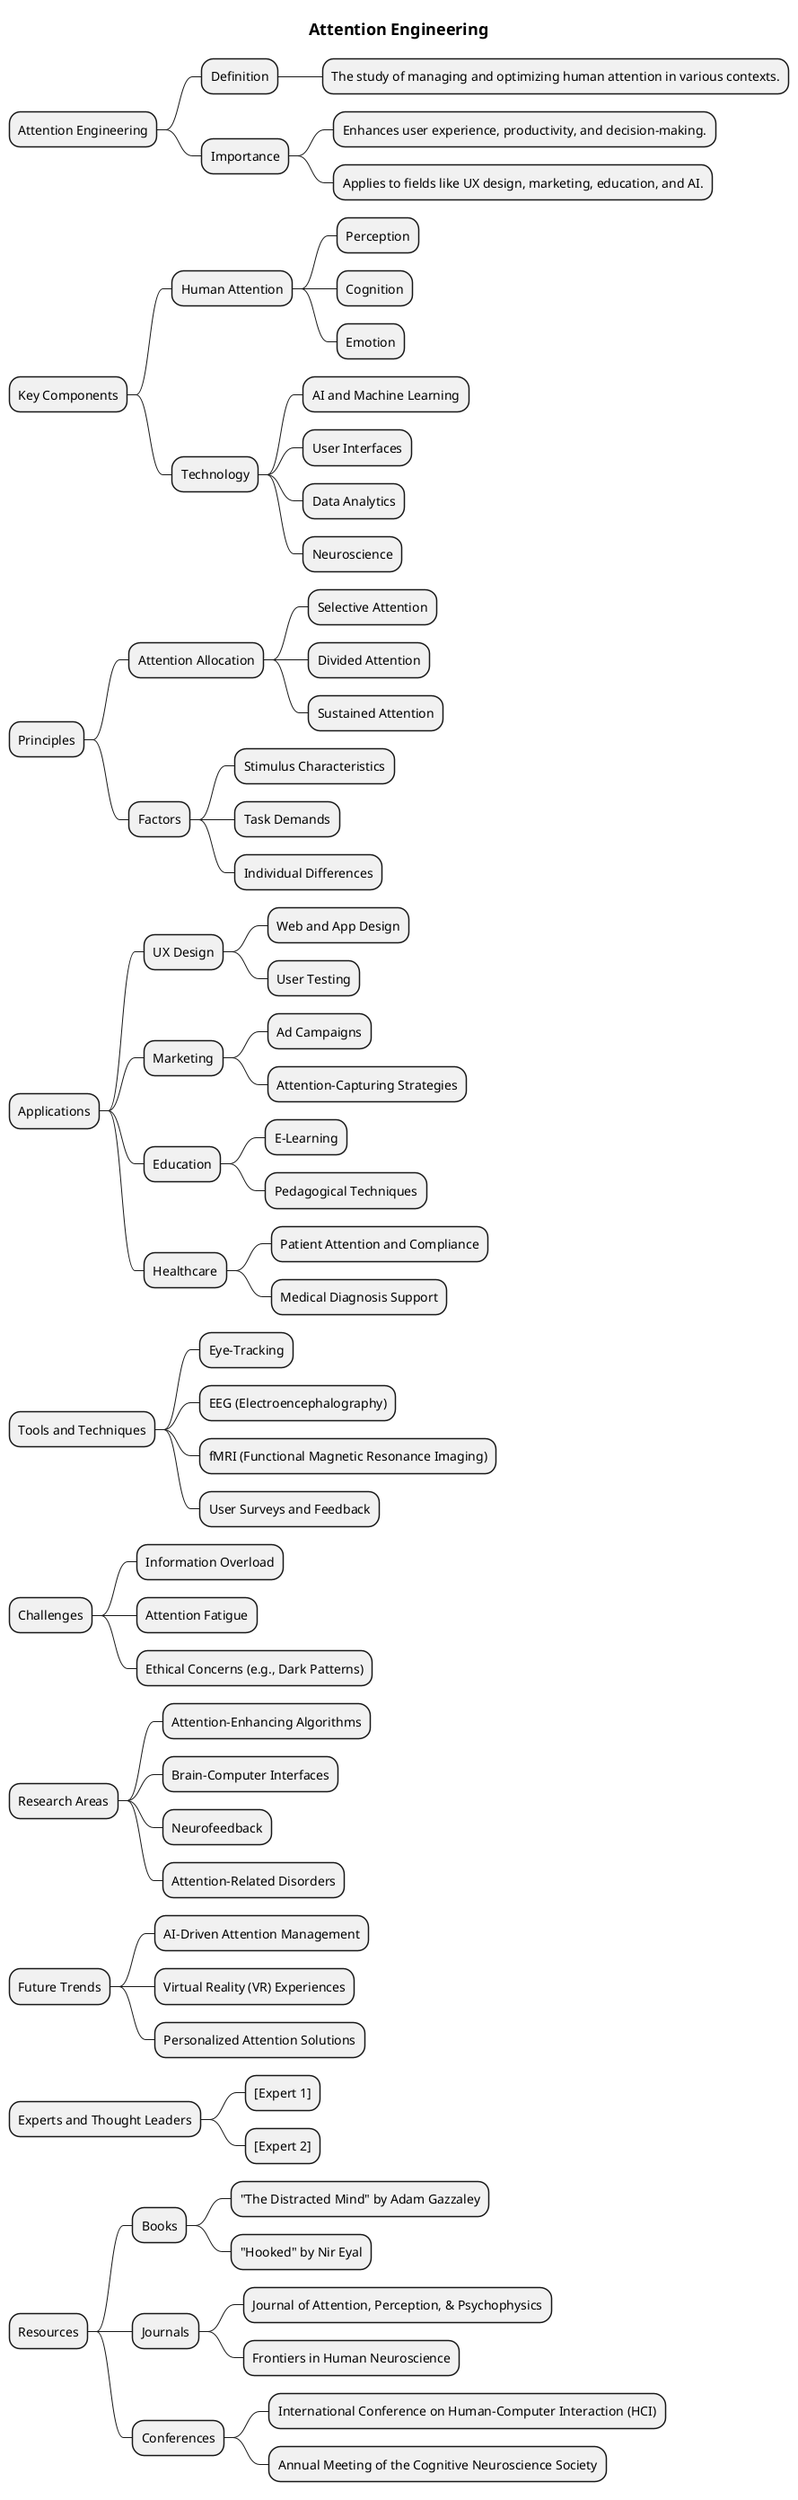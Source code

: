 @startmindmap
title =Attention Engineering

* Attention Engineering
** Definition
*** The study of managing and optimizing human attention in various contexts.
** Importance
*** Enhances user experience, productivity, and decision-making.
*** Applies to fields like UX design, marketing, education, and AI.

* Key Components
** Human Attention
*** Perception
*** Cognition
*** Emotion
** Technology
*** AI and Machine Learning
*** User Interfaces
*** Data Analytics
*** Neuroscience

* Principles
** Attention Allocation
*** Selective Attention
*** Divided Attention
*** Sustained Attention
** Factors
*** Stimulus Characteristics
*** Task Demands
*** Individual Differences

* Applications
** UX Design
*** Web and App Design
*** User Testing
** Marketing
*** Ad Campaigns
*** Attention-Capturing Strategies
** Education
*** E-Learning
*** Pedagogical Techniques
** Healthcare
*** Patient Attention and Compliance
*** Medical Diagnosis Support

* Tools and Techniques
** Eye-Tracking
** EEG (Electroencephalography)
** fMRI (Functional Magnetic Resonance Imaging)
** User Surveys and Feedback

* Challenges
** Information Overload
** Attention Fatigue
** Ethical Concerns (e.g., Dark Patterns)

* Research Areas
** Attention-Enhancing Algorithms
** Brain-Computer Interfaces
** Neurofeedback
** Attention-Related Disorders

* Future Trends
** AI-Driven Attention Management
** Virtual Reality (VR) Experiences
** Personalized Attention Solutions

* Experts and Thought Leaders
** [Expert 1]
** [Expert 2]

* Resources
** Books
*** "The Distracted Mind" by Adam Gazzaley
*** "Hooked" by Nir Eyal
** Journals
*** Journal of Attention, Perception, & Psychophysics
*** Frontiers in Human Neuroscience
** Conferences
*** International Conference on Human-Computer Interaction (HCI)
*** Annual Meeting of the Cognitive Neuroscience Society

@endmindmap
